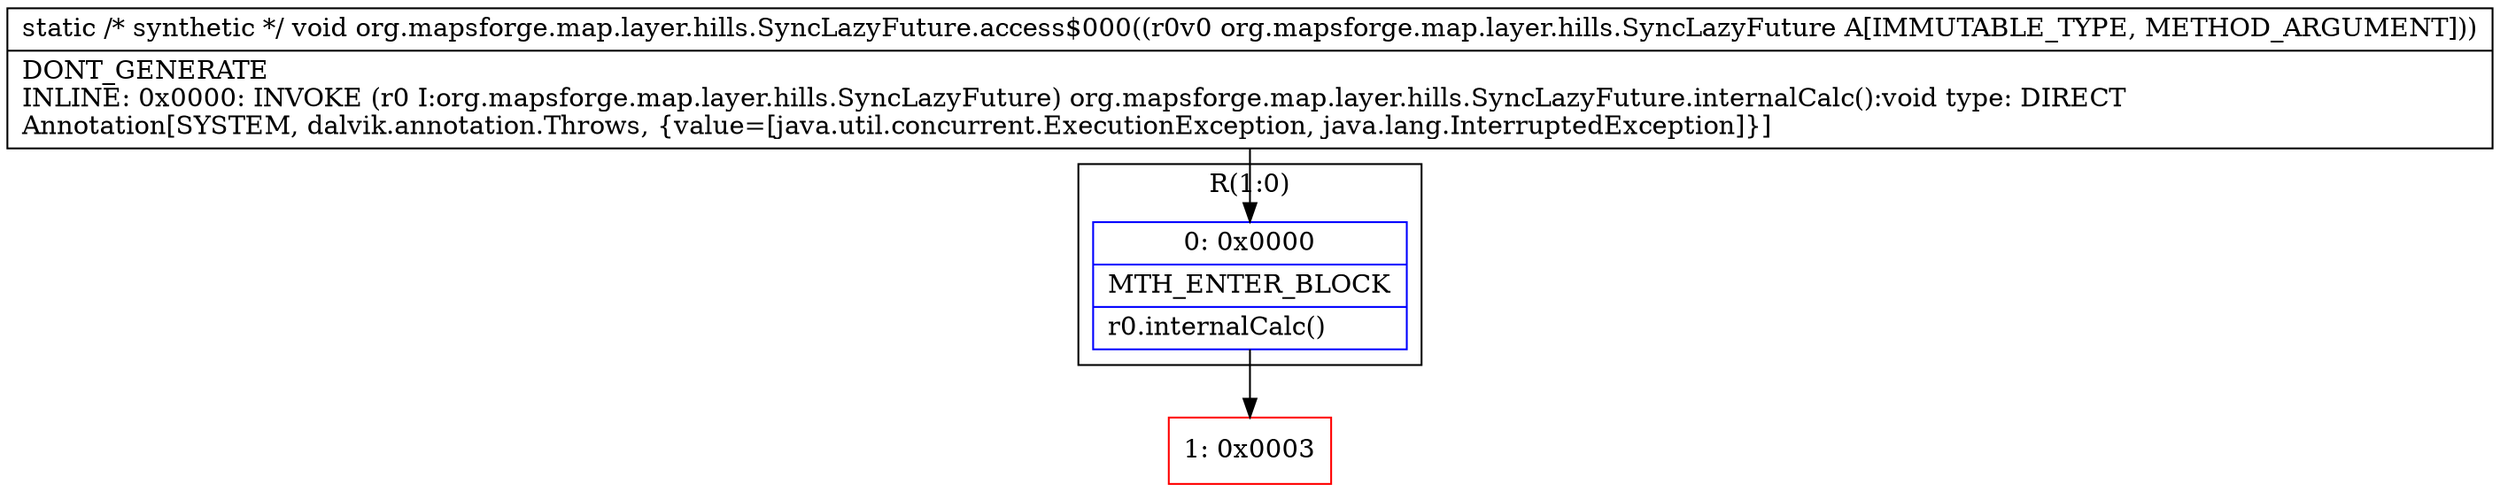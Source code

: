 digraph "CFG fororg.mapsforge.map.layer.hills.SyncLazyFuture.access$000(Lorg\/mapsforge\/map\/layer\/hills\/SyncLazyFuture;)V" {
subgraph cluster_Region_2075515374 {
label = "R(1:0)";
node [shape=record,color=blue];
Node_0 [shape=record,label="{0\:\ 0x0000|MTH_ENTER_BLOCK\l|r0.internalCalc()\l}"];
}
Node_1 [shape=record,color=red,label="{1\:\ 0x0003}"];
MethodNode[shape=record,label="{static \/* synthetic *\/ void org.mapsforge.map.layer.hills.SyncLazyFuture.access$000((r0v0 org.mapsforge.map.layer.hills.SyncLazyFuture A[IMMUTABLE_TYPE, METHOD_ARGUMENT]))  | DONT_GENERATE\lINLINE: 0x0000: INVOKE  (r0 I:org.mapsforge.map.layer.hills.SyncLazyFuture) org.mapsforge.map.layer.hills.SyncLazyFuture.internalCalc():void type: DIRECT\lAnnotation[SYSTEM, dalvik.annotation.Throws, \{value=[java.util.concurrent.ExecutionException, java.lang.InterruptedException]\}]\l}"];
MethodNode -> Node_0;
Node_0 -> Node_1;
}

